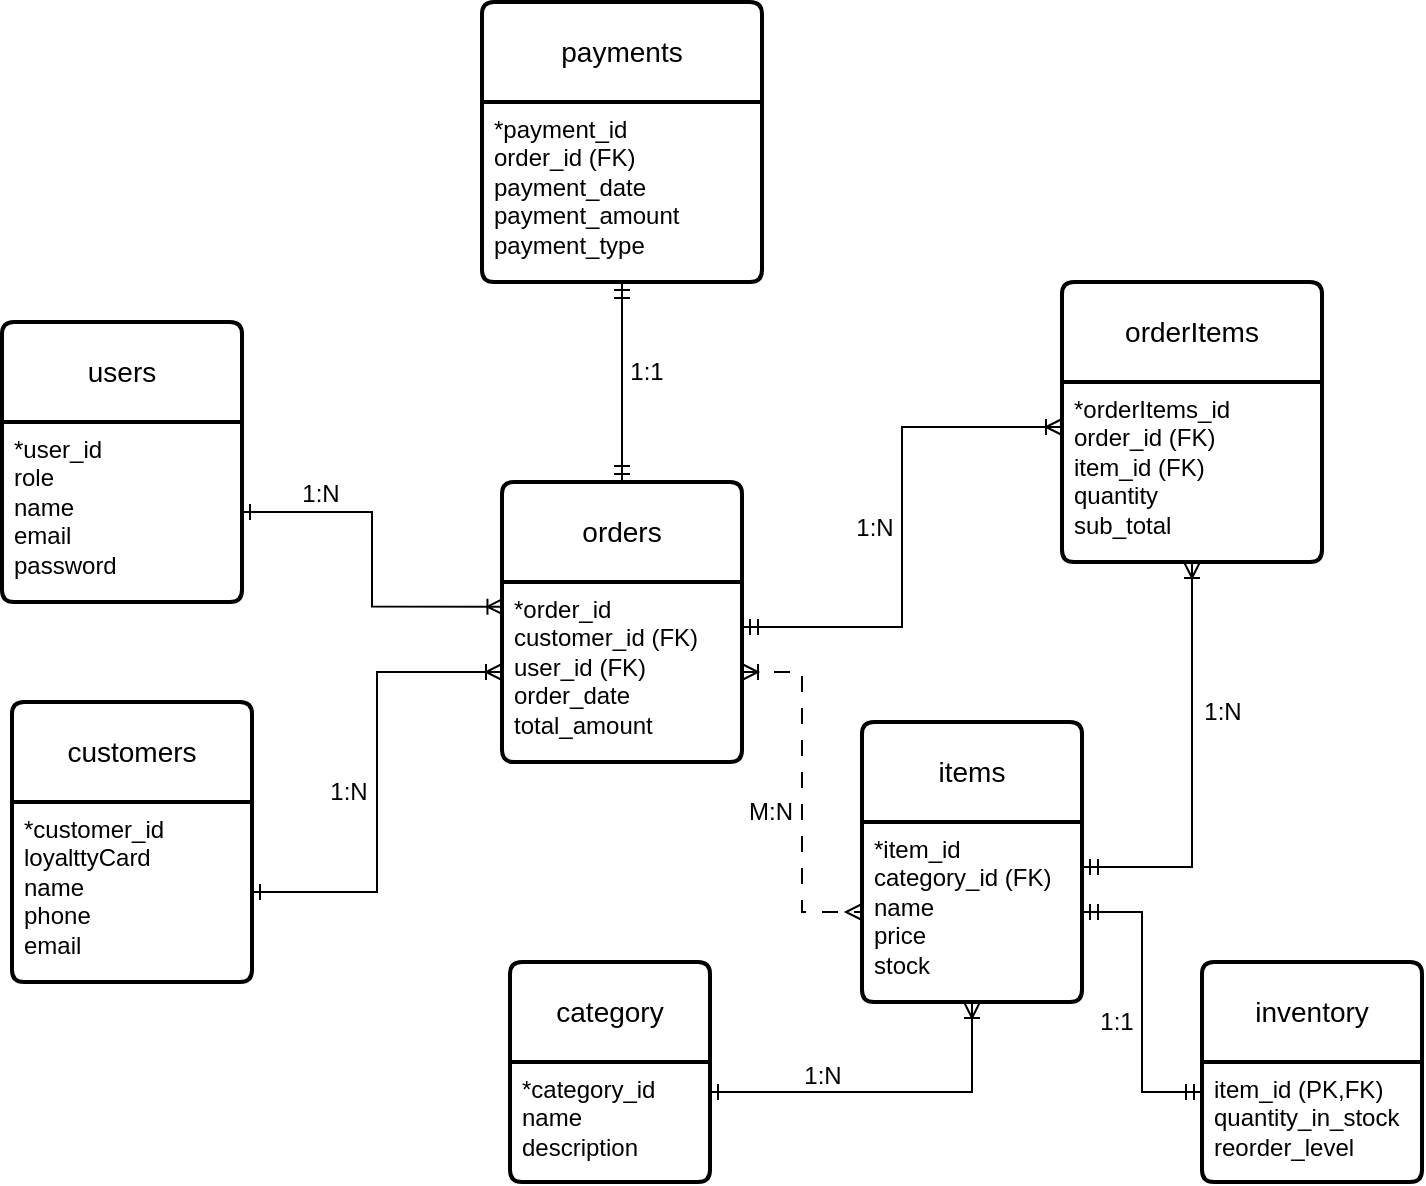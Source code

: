 <mxfile version="24.8.8">
  <diagram name="Страница-1" id="YlutRE6LXumoINYvb4zL">
    <mxGraphModel dx="945" dy="1075" grid="1" gridSize="10" guides="1" tooltips="1" connect="1" arrows="1" fold="1" page="1" pageScale="1" pageWidth="827" pageHeight="1169" math="0" shadow="0">
      <root>
        <mxCell id="0" />
        <mxCell id="1" parent="0" />
        <mxCell id="I_bwh80lSVLbK8mVs7HR-1" value="orderItems" style="swimlane;childLayout=stackLayout;horizontal=1;startSize=50;horizontalStack=0;rounded=1;fontSize=14;fontStyle=0;strokeWidth=2;resizeParent=0;resizeLast=1;shadow=0;dashed=0;align=center;arcSize=4;whiteSpace=wrap;html=1;" vertex="1" parent="1">
          <mxGeometry x="590" y="260" width="130" height="140" as="geometry" />
        </mxCell>
        <mxCell id="I_bwh80lSVLbK8mVs7HR-2" value="*orderItems_id&lt;div&gt;order_id (FK)&lt;/div&gt;&lt;div&gt;item_id (FK)&lt;/div&gt;&lt;div&gt;quantity&lt;/div&gt;&lt;div&gt;sub_total&lt;/div&gt;" style="align=left;strokeColor=none;fillColor=none;spacingLeft=4;fontSize=12;verticalAlign=top;resizable=0;rotatable=0;part=1;html=1;" vertex="1" parent="I_bwh80lSVLbK8mVs7HR-1">
          <mxGeometry y="50" width="130" height="90" as="geometry" />
        </mxCell>
        <mxCell id="I_bwh80lSVLbK8mVs7HR-3" value="payments" style="swimlane;childLayout=stackLayout;horizontal=1;startSize=50;horizontalStack=0;rounded=1;fontSize=14;fontStyle=0;strokeWidth=2;resizeParent=0;resizeLast=1;shadow=0;dashed=0;align=center;arcSize=4;whiteSpace=wrap;html=1;" vertex="1" parent="1">
          <mxGeometry x="300" y="120" width="140" height="140" as="geometry" />
        </mxCell>
        <mxCell id="I_bwh80lSVLbK8mVs7HR-4" value="*payment_id&amp;nbsp;&lt;div&gt;order_id (FK)&lt;/div&gt;&lt;div&gt;payment_date&lt;/div&gt;&lt;div&gt;payment_amount&lt;/div&gt;&lt;div&gt;payment_type&lt;/div&gt;" style="align=left;strokeColor=none;fillColor=none;spacingLeft=4;fontSize=12;verticalAlign=top;resizable=0;rotatable=0;part=1;html=1;" vertex="1" parent="I_bwh80lSVLbK8mVs7HR-3">
          <mxGeometry y="50" width="140" height="90" as="geometry" />
        </mxCell>
        <mxCell id="I_bwh80lSVLbK8mVs7HR-5" value="inventory" style="swimlane;childLayout=stackLayout;horizontal=1;startSize=50;horizontalStack=0;rounded=1;fontSize=14;fontStyle=0;strokeWidth=2;resizeParent=0;resizeLast=1;shadow=0;dashed=0;align=center;arcSize=4;whiteSpace=wrap;html=1;" vertex="1" parent="1">
          <mxGeometry x="660" y="600" width="110" height="110" as="geometry" />
        </mxCell>
        <mxCell id="I_bwh80lSVLbK8mVs7HR-6" value="item_id (PK,FK)&lt;div&gt;quantity_in_stock&lt;/div&gt;&lt;div&gt;reorder_level&lt;/div&gt;" style="align=left;strokeColor=none;fillColor=none;spacingLeft=4;fontSize=12;verticalAlign=top;resizable=0;rotatable=0;part=1;html=1;" vertex="1" parent="I_bwh80lSVLbK8mVs7HR-5">
          <mxGeometry y="50" width="110" height="60" as="geometry" />
        </mxCell>
        <mxCell id="I_bwh80lSVLbK8mVs7HR-7" value="items" style="swimlane;childLayout=stackLayout;horizontal=1;startSize=50;horizontalStack=0;rounded=1;fontSize=14;fontStyle=0;strokeWidth=2;resizeParent=0;resizeLast=1;shadow=0;dashed=0;align=center;arcSize=4;whiteSpace=wrap;html=1;" vertex="1" parent="1">
          <mxGeometry x="490" y="480" width="110" height="140" as="geometry" />
        </mxCell>
        <mxCell id="I_bwh80lSVLbK8mVs7HR-8" value="*item_id&amp;nbsp;&lt;div&gt;category_id (FK)&lt;/div&gt;&lt;div&gt;name&lt;/div&gt;&lt;div&gt;price&lt;/div&gt;&lt;div&gt;stock&lt;/div&gt;" style="align=left;strokeColor=none;fillColor=none;spacingLeft=4;fontSize=12;verticalAlign=top;resizable=0;rotatable=0;part=1;html=1;" vertex="1" parent="I_bwh80lSVLbK8mVs7HR-7">
          <mxGeometry y="50" width="110" height="90" as="geometry" />
        </mxCell>
        <mxCell id="I_bwh80lSVLbK8mVs7HR-9" value="category" style="swimlane;childLayout=stackLayout;horizontal=1;startSize=50;horizontalStack=0;rounded=1;fontSize=14;fontStyle=0;strokeWidth=2;resizeParent=0;resizeLast=1;shadow=0;dashed=0;align=center;arcSize=4;whiteSpace=wrap;html=1;" vertex="1" parent="1">
          <mxGeometry x="314" y="600" width="100" height="110" as="geometry" />
        </mxCell>
        <mxCell id="I_bwh80lSVLbK8mVs7HR-10" value="*category_id&amp;nbsp;&lt;div&gt;name&lt;/div&gt;&lt;div&gt;description&lt;/div&gt;" style="align=left;strokeColor=none;fillColor=none;spacingLeft=4;fontSize=12;verticalAlign=top;resizable=0;rotatable=0;part=1;html=1;" vertex="1" parent="I_bwh80lSVLbK8mVs7HR-9">
          <mxGeometry y="50" width="100" height="60" as="geometry" />
        </mxCell>
        <mxCell id="I_bwh80lSVLbK8mVs7HR-24" style="edgeStyle=orthogonalEdgeStyle;rounded=0;orthogonalLoop=1;jettySize=auto;html=1;exitX=0.5;exitY=0;exitDx=0;exitDy=0;entryX=0.5;entryY=1;entryDx=0;entryDy=0;startArrow=ERmandOne;startFill=0;endArrow=ERmandOne;endFill=0;" edge="1" parent="1" source="I_bwh80lSVLbK8mVs7HR-11" target="I_bwh80lSVLbK8mVs7HR-4">
          <mxGeometry relative="1" as="geometry" />
        </mxCell>
        <mxCell id="I_bwh80lSVLbK8mVs7HR-11" value="orders" style="swimlane;childLayout=stackLayout;horizontal=1;startSize=50;horizontalStack=0;rounded=1;fontSize=14;fontStyle=0;strokeWidth=2;resizeParent=0;resizeLast=1;shadow=0;dashed=0;align=center;arcSize=4;whiteSpace=wrap;html=1;" vertex="1" parent="1">
          <mxGeometry x="310" y="360" width="120" height="140" as="geometry" />
        </mxCell>
        <mxCell id="I_bwh80lSVLbK8mVs7HR-12" value="*order_id&lt;div&gt;customer_id (FK)&lt;/div&gt;&lt;div&gt;user_id (FK)&lt;/div&gt;&lt;div&gt;order_date&lt;/div&gt;&lt;div&gt;total_amount&lt;/div&gt;" style="align=left;strokeColor=none;fillColor=none;spacingLeft=4;fontSize=12;verticalAlign=top;resizable=0;rotatable=0;part=1;html=1;" vertex="1" parent="I_bwh80lSVLbK8mVs7HR-11">
          <mxGeometry y="50" width="120" height="90" as="geometry" />
        </mxCell>
        <mxCell id="I_bwh80lSVLbK8mVs7HR-13" value="customers" style="swimlane;childLayout=stackLayout;horizontal=1;startSize=50;horizontalStack=0;rounded=1;fontSize=14;fontStyle=0;strokeWidth=2;resizeParent=0;resizeLast=1;shadow=0;dashed=0;align=center;arcSize=4;whiteSpace=wrap;html=1;" vertex="1" parent="1">
          <mxGeometry x="65" y="470" width="120" height="140" as="geometry" />
        </mxCell>
        <mxCell id="I_bwh80lSVLbK8mVs7HR-14" value="*customer_id&lt;div&gt;loyalttyCard&lt;/div&gt;&lt;div&gt;name&lt;/div&gt;&lt;div&gt;phone&lt;/div&gt;&lt;div&gt;email&lt;/div&gt;" style="align=left;strokeColor=none;fillColor=none;spacingLeft=4;fontSize=12;verticalAlign=top;resizable=0;rotatable=0;part=1;html=1;" vertex="1" parent="I_bwh80lSVLbK8mVs7HR-13">
          <mxGeometry y="50" width="120" height="90" as="geometry" />
        </mxCell>
        <mxCell id="I_bwh80lSVLbK8mVs7HR-15" value="users" style="swimlane;childLayout=stackLayout;horizontal=1;startSize=50;horizontalStack=0;rounded=1;fontSize=14;fontStyle=0;strokeWidth=2;resizeParent=0;resizeLast=1;shadow=0;dashed=0;align=center;arcSize=4;whiteSpace=wrap;html=1;" vertex="1" parent="1">
          <mxGeometry x="60" y="280" width="120" height="140" as="geometry" />
        </mxCell>
        <mxCell id="I_bwh80lSVLbK8mVs7HR-16" value="*user_id&lt;br&gt;role&lt;div&gt;&lt;span style=&quot;background-color: initial;&quot;&gt;name&lt;/span&gt;&lt;div&gt;email&lt;/div&gt;&lt;div&gt;password&lt;/div&gt;&lt;/div&gt;" style="align=left;strokeColor=none;fillColor=none;spacingLeft=4;fontSize=12;verticalAlign=top;resizable=0;rotatable=0;part=1;html=1;" vertex="1" parent="I_bwh80lSVLbK8mVs7HR-15">
          <mxGeometry y="50" width="120" height="90" as="geometry" />
        </mxCell>
        <mxCell id="I_bwh80lSVLbK8mVs7HR-22" style="edgeStyle=orthogonalEdgeStyle;rounded=0;orthogonalLoop=1;jettySize=auto;html=1;entryX=0.006;entryY=0.137;entryDx=0;entryDy=0;entryPerimeter=0;startArrow=ERone;startFill=0;endArrow=ERoneToMany;endFill=0;" edge="1" parent="1" source="I_bwh80lSVLbK8mVs7HR-16" target="I_bwh80lSVLbK8mVs7HR-12">
          <mxGeometry relative="1" as="geometry" />
        </mxCell>
        <mxCell id="I_bwh80lSVLbK8mVs7HR-23" style="edgeStyle=orthogonalEdgeStyle;rounded=0;orthogonalLoop=1;jettySize=auto;html=1;exitX=1;exitY=0.5;exitDx=0;exitDy=0;entryX=0;entryY=0.5;entryDx=0;entryDy=0;startArrow=ERone;startFill=0;endArrow=ERoneToMany;endFill=0;" edge="1" parent="1" source="I_bwh80lSVLbK8mVs7HR-14" target="I_bwh80lSVLbK8mVs7HR-12">
          <mxGeometry relative="1" as="geometry" />
        </mxCell>
        <mxCell id="I_bwh80lSVLbK8mVs7HR-25" style="edgeStyle=orthogonalEdgeStyle;rounded=0;orthogonalLoop=1;jettySize=auto;html=1;exitX=1;exitY=0.25;exitDx=0;exitDy=0;entryX=0;entryY=0.25;entryDx=0;entryDy=0;startArrow=ERmandOne;startFill=0;endArrow=ERoneToMany;endFill=0;" edge="1" parent="1" source="I_bwh80lSVLbK8mVs7HR-12" target="I_bwh80lSVLbK8mVs7HR-2">
          <mxGeometry relative="1" as="geometry" />
        </mxCell>
        <mxCell id="I_bwh80lSVLbK8mVs7HR-26" style="edgeStyle=orthogonalEdgeStyle;rounded=0;orthogonalLoop=1;jettySize=auto;html=1;exitX=1;exitY=0.5;exitDx=0;exitDy=0;entryX=0;entryY=0.5;entryDx=0;entryDy=0;dashed=1;dashPattern=8 8;startArrow=ERoneToMany;startFill=0;endArrow=ERmany;endFill=0;" edge="1" parent="1" source="I_bwh80lSVLbK8mVs7HR-12" target="I_bwh80lSVLbK8mVs7HR-8">
          <mxGeometry relative="1" as="geometry" />
        </mxCell>
        <mxCell id="I_bwh80lSVLbK8mVs7HR-27" style="edgeStyle=orthogonalEdgeStyle;rounded=0;orthogonalLoop=1;jettySize=auto;html=1;exitX=1;exitY=0.25;exitDx=0;exitDy=0;entryX=0.5;entryY=1;entryDx=0;entryDy=0;startArrow=ERone;startFill=0;endArrow=ERoneToMany;endFill=0;" edge="1" parent="1" source="I_bwh80lSVLbK8mVs7HR-10" target="I_bwh80lSVLbK8mVs7HR-8">
          <mxGeometry relative="1" as="geometry" />
        </mxCell>
        <mxCell id="I_bwh80lSVLbK8mVs7HR-29" style="edgeStyle=orthogonalEdgeStyle;rounded=0;orthogonalLoop=1;jettySize=auto;html=1;exitX=1;exitY=0.25;exitDx=0;exitDy=0;entryX=0.5;entryY=1;entryDx=0;entryDy=0;startArrow=ERmandOne;startFill=0;endArrow=ERoneToMany;endFill=0;" edge="1" parent="1" source="I_bwh80lSVLbK8mVs7HR-8" target="I_bwh80lSVLbK8mVs7HR-2">
          <mxGeometry relative="1" as="geometry" />
        </mxCell>
        <mxCell id="I_bwh80lSVLbK8mVs7HR-30" style="edgeStyle=orthogonalEdgeStyle;rounded=0;orthogonalLoop=1;jettySize=auto;html=1;exitX=1;exitY=0.5;exitDx=0;exitDy=0;entryX=0;entryY=0.25;entryDx=0;entryDy=0;startArrow=ERmandOne;startFill=0;endArrow=ERmandOne;endFill=0;" edge="1" parent="1" source="I_bwh80lSVLbK8mVs7HR-8" target="I_bwh80lSVLbK8mVs7HR-6">
          <mxGeometry relative="1" as="geometry" />
        </mxCell>
        <mxCell id="I_bwh80lSVLbK8mVs7HR-31" value="1:N" style="text;html=1;align=center;verticalAlign=middle;resizable=0;points=[];autosize=1;strokeColor=none;fillColor=none;" vertex="1" parent="1">
          <mxGeometry x="199" y="351" width="40" height="30" as="geometry" />
        </mxCell>
        <mxCell id="I_bwh80lSVLbK8mVs7HR-32" value="1:1" style="text;html=1;align=center;verticalAlign=middle;resizable=0;points=[];autosize=1;strokeColor=none;fillColor=none;" vertex="1" parent="1">
          <mxGeometry x="362" y="290" width="40" height="30" as="geometry" />
        </mxCell>
        <mxCell id="I_bwh80lSVLbK8mVs7HR-33" value="1:N" style="text;html=1;align=center;verticalAlign=middle;resizable=0;points=[];autosize=1;strokeColor=none;fillColor=none;" vertex="1" parent="1">
          <mxGeometry x="650" y="460" width="40" height="30" as="geometry" />
        </mxCell>
        <mxCell id="I_bwh80lSVLbK8mVs7HR-34" value="1:N" style="text;html=1;align=center;verticalAlign=middle;resizable=0;points=[];autosize=1;strokeColor=none;fillColor=none;" vertex="1" parent="1">
          <mxGeometry x="476" y="368" width="40" height="30" as="geometry" />
        </mxCell>
        <mxCell id="I_bwh80lSVLbK8mVs7HR-35" value="1:N" style="text;html=1;align=center;verticalAlign=middle;resizable=0;points=[];autosize=1;strokeColor=none;fillColor=none;" vertex="1" parent="1">
          <mxGeometry x="450" y="642" width="40" height="30" as="geometry" />
        </mxCell>
        <mxCell id="I_bwh80lSVLbK8mVs7HR-36" value="1:N" style="text;html=1;align=center;verticalAlign=middle;resizable=0;points=[];autosize=1;strokeColor=none;fillColor=none;" vertex="1" parent="1">
          <mxGeometry x="213" y="500" width="40" height="30" as="geometry" />
        </mxCell>
        <mxCell id="I_bwh80lSVLbK8mVs7HR-37" value="1:1" style="text;html=1;align=center;verticalAlign=middle;resizable=0;points=[];autosize=1;strokeColor=none;fillColor=none;" vertex="1" parent="1">
          <mxGeometry x="597" y="615" width="40" height="30" as="geometry" />
        </mxCell>
        <mxCell id="I_bwh80lSVLbK8mVs7HR-38" value="M:N" style="text;html=1;align=center;verticalAlign=middle;resizable=0;points=[];autosize=1;strokeColor=none;fillColor=none;" vertex="1" parent="1">
          <mxGeometry x="419" y="510" width="50" height="30" as="geometry" />
        </mxCell>
      </root>
    </mxGraphModel>
  </diagram>
</mxfile>

